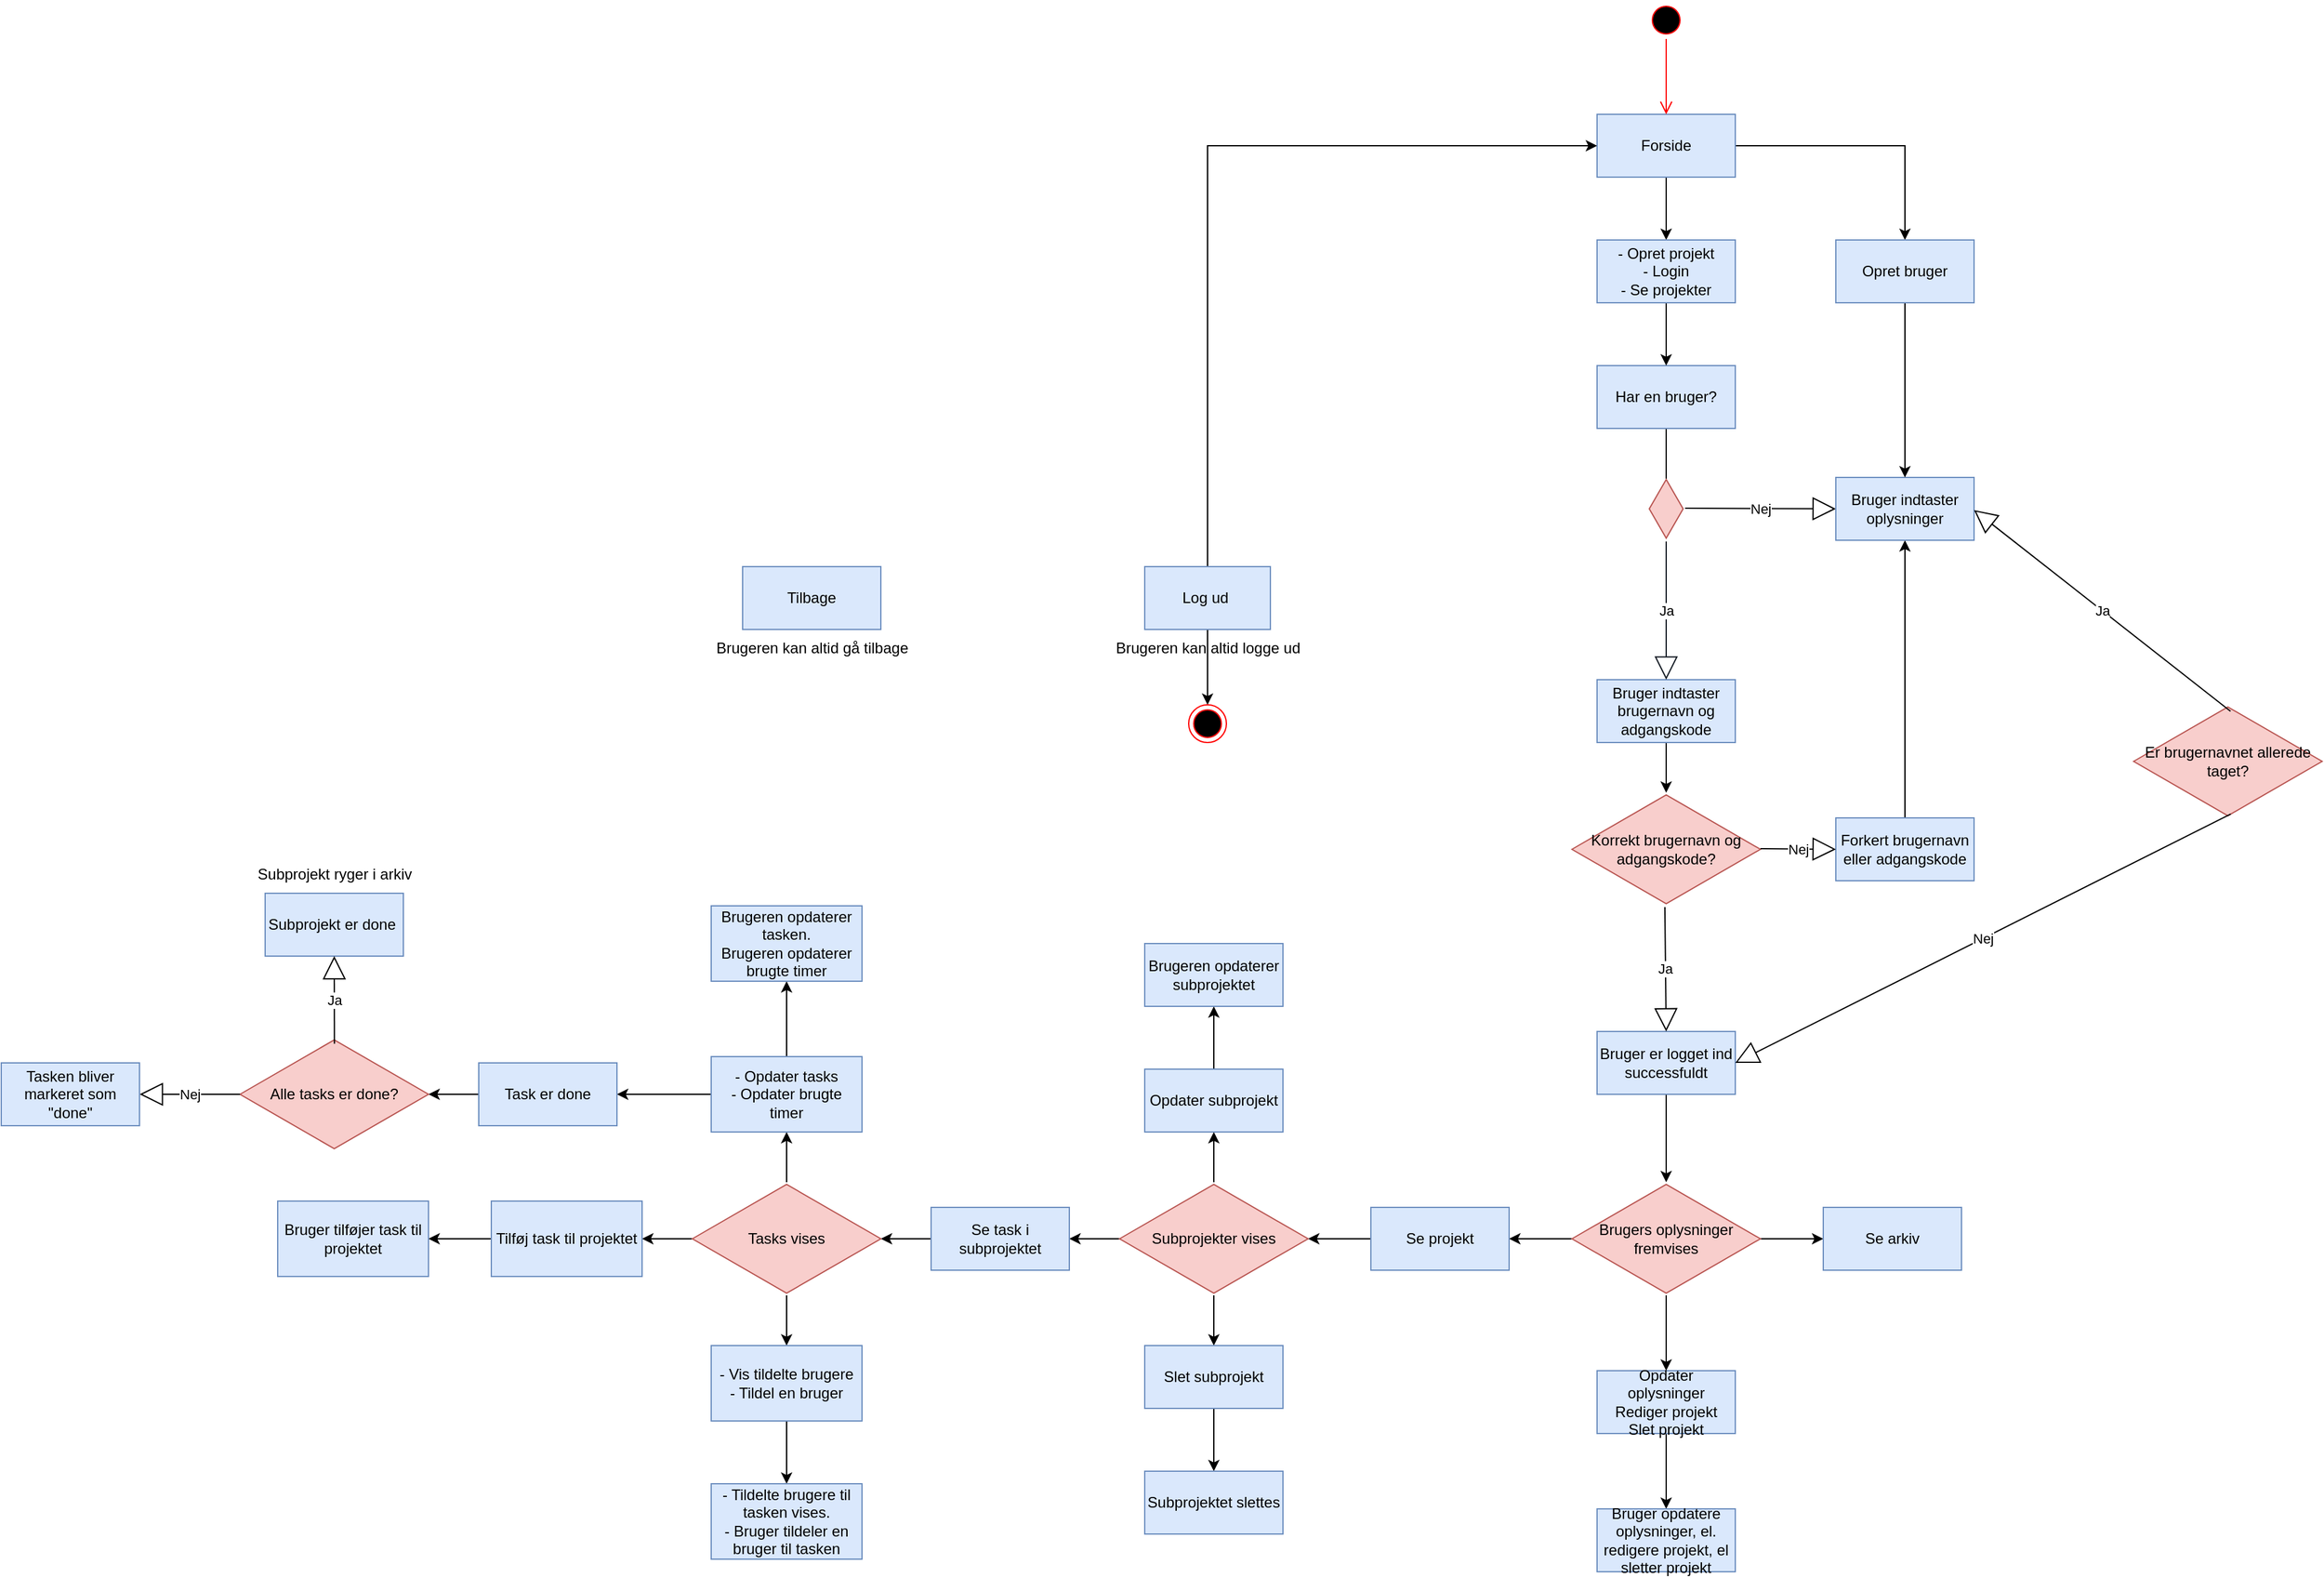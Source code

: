<mxfile version="24.4.6" type="github">
  <diagram name="Page-1" id="BIBi98vKyc31B9fN39kg">
    <mxGraphModel dx="2776" dy="1922" grid="1" gridSize="10" guides="1" tooltips="1" connect="1" arrows="1" fold="1" page="1" pageScale="1" pageWidth="827" pageHeight="1169" math="0" shadow="0">
      <root>
        <mxCell id="0" />
        <mxCell id="1" parent="0" />
        <mxCell id="HaPU3EN4g4eDBjvCJEjl-16" style="edgeStyle=orthogonalEdgeStyle;rounded=0;orthogonalLoop=1;jettySize=auto;html=1;exitX=0.5;exitY=1;exitDx=0;exitDy=0;endArrow=none;endFill=0;" edge="1" parent="1" source="HaPU3EN4g4eDBjvCJEjl-1">
          <mxGeometry relative="1" as="geometry">
            <mxPoint x="305" y="40" as="targetPoint" />
          </mxGeometry>
        </mxCell>
        <mxCell id="HaPU3EN4g4eDBjvCJEjl-1" value="Har en bruger?" style="html=1;whiteSpace=wrap;fillColor=#dae8fc;strokeColor=#6c8ebf;" vertex="1" parent="1">
          <mxGeometry x="250" y="-50" width="110" height="50" as="geometry" />
        </mxCell>
        <mxCell id="HaPU3EN4g4eDBjvCJEjl-18" value="" style="edgeStyle=orthogonalEdgeStyle;rounded=0;orthogonalLoop=1;jettySize=auto;html=1;" edge="1" parent="1" source="HaPU3EN4g4eDBjvCJEjl-6" target="HaPU3EN4g4eDBjvCJEjl-17">
          <mxGeometry relative="1" as="geometry" />
        </mxCell>
        <mxCell id="HaPU3EN4g4eDBjvCJEjl-6" value="Bruger indtaster brugernavn og adgangskode" style="html=1;whiteSpace=wrap;fillColor=#dae8fc;strokeColor=#6c8ebf;" vertex="1" parent="1">
          <mxGeometry x="250" y="200" width="110" height="50" as="geometry" />
        </mxCell>
        <mxCell id="HaPU3EN4g4eDBjvCJEjl-22" style="edgeStyle=orthogonalEdgeStyle;rounded=0;orthogonalLoop=1;jettySize=auto;html=1;exitX=0.5;exitY=0;exitDx=0;exitDy=0;entryX=0.5;entryY=1;entryDx=0;entryDy=0;" edge="1" parent="1" source="HaPU3EN4g4eDBjvCJEjl-8" target="HaPU3EN4g4eDBjvCJEjl-12">
          <mxGeometry relative="1" as="geometry" />
        </mxCell>
        <mxCell id="HaPU3EN4g4eDBjvCJEjl-8" value="Forkert brugernavn eller adgangskode" style="html=1;whiteSpace=wrap;fillColor=#dae8fc;strokeColor=#6c8ebf;" vertex="1" parent="1">
          <mxGeometry x="440" y="310" width="110" height="50" as="geometry" />
        </mxCell>
        <mxCell id="HaPU3EN4g4eDBjvCJEjl-11" value="Nej" style="endArrow=block;endSize=16;endFill=0;html=1;rounded=0;entryX=0;entryY=0.5;entryDx=0;entryDy=0;" edge="1" parent="1" target="HaPU3EN4g4eDBjvCJEjl-12">
          <mxGeometry width="160" relative="1" as="geometry">
            <mxPoint x="320" y="63.5" as="sourcePoint" />
            <mxPoint x="430" y="64" as="targetPoint" />
          </mxGeometry>
        </mxCell>
        <mxCell id="HaPU3EN4g4eDBjvCJEjl-12" value="Bruger indtaster oplysninger" style="html=1;whiteSpace=wrap;fillColor=#dae8fc;strokeColor=#6c8ebf;" vertex="1" parent="1">
          <mxGeometry x="440" y="39" width="110" height="50" as="geometry" />
        </mxCell>
        <mxCell id="HaPU3EN4g4eDBjvCJEjl-13" value="Ja" style="endArrow=block;endSize=16;endFill=0;html=1;rounded=0;entryX=0.5;entryY=0;entryDx=0;entryDy=0;fillColor=#dae8fc;strokeColor=#141B24;" edge="1" parent="1" target="HaPU3EN4g4eDBjvCJEjl-6">
          <mxGeometry width="160" relative="1" as="geometry">
            <mxPoint x="305" y="90" as="sourcePoint" />
            <mxPoint x="304.5" y="181" as="targetPoint" />
          </mxGeometry>
        </mxCell>
        <mxCell id="HaPU3EN4g4eDBjvCJEjl-14" value="" style="html=1;whiteSpace=wrap;aspect=fixed;shape=isoRectangle;rotation=90;fillColor=#f8cecc;strokeColor=#b85450;" vertex="1" parent="1">
          <mxGeometry x="281.67" y="50" width="46.67" height="28" as="geometry" />
        </mxCell>
        <mxCell id="HaPU3EN4g4eDBjvCJEjl-17" value="Korrekt brugernavn og adgangskode?" style="html=1;whiteSpace=wrap;aspect=fixed;shape=isoRectangle;fillColor=#f8cecc;strokeColor=#b85450;" vertex="1" parent="1">
          <mxGeometry x="230" y="290" width="150" height="90" as="geometry" />
        </mxCell>
        <mxCell id="HaPU3EN4g4eDBjvCJEjl-20" value="Nej" style="endArrow=block;endSize=16;endFill=0;html=1;rounded=0;entryX=0;entryY=0.5;entryDx=0;entryDy=0;" edge="1" parent="1" target="HaPU3EN4g4eDBjvCJEjl-8">
          <mxGeometry width="160" relative="1" as="geometry">
            <mxPoint x="380" y="334.5" as="sourcePoint" />
            <mxPoint x="450" y="335" as="targetPoint" />
          </mxGeometry>
        </mxCell>
        <mxCell id="HaPU3EN4g4eDBjvCJEjl-26" value="" style="edgeStyle=orthogonalEdgeStyle;rounded=0;orthogonalLoop=1;jettySize=auto;html=1;" edge="1" parent="1" source="HaPU3EN4g4eDBjvCJEjl-23">
          <mxGeometry relative="1" as="geometry">
            <mxPoint x="305" y="600" as="targetPoint" />
          </mxGeometry>
        </mxCell>
        <mxCell id="HaPU3EN4g4eDBjvCJEjl-23" value="Bruger er logget ind successfuldt" style="html=1;whiteSpace=wrap;fillColor=#dae8fc;strokeColor=#6c8ebf;" vertex="1" parent="1">
          <mxGeometry x="250" y="480" width="110" height="50" as="geometry" />
        </mxCell>
        <mxCell id="HaPU3EN4g4eDBjvCJEjl-24" value="Ja" style="endArrow=block;endSize=16;endFill=0;html=1;rounded=0;exitX=0.493;exitY=1.011;exitDx=0;exitDy=0;exitPerimeter=0;entryX=0.5;entryY=0;entryDx=0;entryDy=0;" edge="1" parent="1" source="HaPU3EN4g4eDBjvCJEjl-17" target="HaPU3EN4g4eDBjvCJEjl-23">
          <mxGeometry width="160" relative="1" as="geometry">
            <mxPoint x="300" y="520" as="sourcePoint" />
            <mxPoint x="370" y="460" as="targetPoint" />
          </mxGeometry>
        </mxCell>
        <mxCell id="HaPU3EN4g4eDBjvCJEjl-31" value="" style="edgeStyle=orthogonalEdgeStyle;rounded=0;orthogonalLoop=1;jettySize=auto;html=1;" edge="1" parent="1" source="HaPU3EN4g4eDBjvCJEjl-29" target="HaPU3EN4g4eDBjvCJEjl-30">
          <mxGeometry relative="1" as="geometry" />
        </mxCell>
        <mxCell id="HaPU3EN4g4eDBjvCJEjl-35" style="edgeStyle=orthogonalEdgeStyle;rounded=0;orthogonalLoop=1;jettySize=auto;html=1;exitX=1;exitY=0.5;exitDx=0;exitDy=0;entryX=0.5;entryY=0;entryDx=0;entryDy=0;" edge="1" parent="1" source="HaPU3EN4g4eDBjvCJEjl-29" target="HaPU3EN4g4eDBjvCJEjl-34">
          <mxGeometry relative="1" as="geometry" />
        </mxCell>
        <mxCell id="HaPU3EN4g4eDBjvCJEjl-29" value="Forside" style="html=1;whiteSpace=wrap;fillColor=#dae8fc;strokeColor=#6c8ebf;" vertex="1" parent="1">
          <mxGeometry x="250" y="-250" width="110" height="50" as="geometry" />
        </mxCell>
        <mxCell id="HaPU3EN4g4eDBjvCJEjl-32" value="" style="edgeStyle=orthogonalEdgeStyle;rounded=0;orthogonalLoop=1;jettySize=auto;html=1;" edge="1" parent="1" source="HaPU3EN4g4eDBjvCJEjl-30" target="HaPU3EN4g4eDBjvCJEjl-1">
          <mxGeometry relative="1" as="geometry" />
        </mxCell>
        <mxCell id="HaPU3EN4g4eDBjvCJEjl-30" value="- Opret projekt&lt;div&gt;- Login&lt;/div&gt;&lt;div&gt;- Se projekter&lt;/div&gt;" style="html=1;whiteSpace=wrap;fillColor=#dae8fc;strokeColor=#6c8ebf;" vertex="1" parent="1">
          <mxGeometry x="250" y="-150" width="110" height="50" as="geometry" />
        </mxCell>
        <mxCell id="HaPU3EN4g4eDBjvCJEjl-36" style="edgeStyle=orthogonalEdgeStyle;rounded=0;orthogonalLoop=1;jettySize=auto;html=1;exitX=0.5;exitY=1;exitDx=0;exitDy=0;" edge="1" parent="1" source="HaPU3EN4g4eDBjvCJEjl-34" target="HaPU3EN4g4eDBjvCJEjl-12">
          <mxGeometry relative="1" as="geometry" />
        </mxCell>
        <mxCell id="HaPU3EN4g4eDBjvCJEjl-34" value="Opret bruger" style="html=1;whiteSpace=wrap;fillColor=#dae8fc;strokeColor=#6c8ebf;" vertex="1" parent="1">
          <mxGeometry x="440" y="-150" width="110" height="50" as="geometry" />
        </mxCell>
        <mxCell id="HaPU3EN4g4eDBjvCJEjl-40" value="" style="edgeStyle=orthogonalEdgeStyle;rounded=0;orthogonalLoop=1;jettySize=auto;html=1;" edge="1" parent="1" source="HaPU3EN4g4eDBjvCJEjl-37" target="HaPU3EN4g4eDBjvCJEjl-38">
          <mxGeometry relative="1" as="geometry" />
        </mxCell>
        <mxCell id="HaPU3EN4g4eDBjvCJEjl-44" value="" style="edgeStyle=orthogonalEdgeStyle;rounded=0;orthogonalLoop=1;jettySize=auto;html=1;" edge="1" parent="1" source="HaPU3EN4g4eDBjvCJEjl-37" target="HaPU3EN4g4eDBjvCJEjl-42">
          <mxGeometry relative="1" as="geometry" />
        </mxCell>
        <mxCell id="HaPU3EN4g4eDBjvCJEjl-45" value="" style="edgeStyle=orthogonalEdgeStyle;rounded=0;orthogonalLoop=1;jettySize=auto;html=1;" edge="1" parent="1" source="HaPU3EN4g4eDBjvCJEjl-37" target="HaPU3EN4g4eDBjvCJEjl-43">
          <mxGeometry relative="1" as="geometry" />
        </mxCell>
        <mxCell id="HaPU3EN4g4eDBjvCJEjl-37" value="Brugers oplysninger fremvises" style="html=1;whiteSpace=wrap;aspect=fixed;shape=isoRectangle;fillColor=#f8cecc;strokeColor=#b85450;" vertex="1" parent="1">
          <mxGeometry x="230" y="600" width="150" height="90" as="geometry" />
        </mxCell>
        <mxCell id="HaPU3EN4g4eDBjvCJEjl-41" value="" style="edgeStyle=orthogonalEdgeStyle;rounded=0;orthogonalLoop=1;jettySize=auto;html=1;" edge="1" parent="1" source="HaPU3EN4g4eDBjvCJEjl-38">
          <mxGeometry relative="1" as="geometry">
            <mxPoint x="20" y="645" as="targetPoint" />
          </mxGeometry>
        </mxCell>
        <mxCell id="HaPU3EN4g4eDBjvCJEjl-38" value="Se projekt" style="html=1;whiteSpace=wrap;fillColor=#dae8fc;strokeColor=#6c8ebf;" vertex="1" parent="1">
          <mxGeometry x="70" y="620" width="110" height="50" as="geometry" />
        </mxCell>
        <mxCell id="HaPU3EN4g4eDBjvCJEjl-47" value="" style="edgeStyle=orthogonalEdgeStyle;rounded=0;orthogonalLoop=1;jettySize=auto;html=1;" edge="1" parent="1" source="HaPU3EN4g4eDBjvCJEjl-42" target="HaPU3EN4g4eDBjvCJEjl-46">
          <mxGeometry relative="1" as="geometry" />
        </mxCell>
        <mxCell id="HaPU3EN4g4eDBjvCJEjl-42" value="&lt;div&gt;Opdater oplysninger&lt;/div&gt;&lt;div&gt;Rediger projekt&lt;/div&gt;&lt;div&gt;Slet projekt&lt;/div&gt;" style="html=1;whiteSpace=wrap;fillColor=#dae8fc;strokeColor=#6c8ebf;" vertex="1" parent="1">
          <mxGeometry x="250" y="750" width="110" height="50" as="geometry" />
        </mxCell>
        <mxCell id="HaPU3EN4g4eDBjvCJEjl-43" value="Se arkiv" style="html=1;whiteSpace=wrap;fillColor=#dae8fc;strokeColor=#6c8ebf;" vertex="1" parent="1">
          <mxGeometry x="430" y="620" width="110" height="50" as="geometry" />
        </mxCell>
        <mxCell id="HaPU3EN4g4eDBjvCJEjl-46" value="Bruger opdatere oplysninger, el. redigere projekt, el sletter projekt" style="html=1;whiteSpace=wrap;fillColor=#dae8fc;strokeColor=#6c8ebf;" vertex="1" parent="1">
          <mxGeometry x="250" y="860" width="110" height="50" as="geometry" />
        </mxCell>
        <mxCell id="HaPU3EN4g4eDBjvCJEjl-52" value="" style="edgeStyle=orthogonalEdgeStyle;rounded=0;orthogonalLoop=1;jettySize=auto;html=1;" edge="1" parent="1" source="HaPU3EN4g4eDBjvCJEjl-48" target="HaPU3EN4g4eDBjvCJEjl-49">
          <mxGeometry relative="1" as="geometry" />
        </mxCell>
        <mxCell id="HaPU3EN4g4eDBjvCJEjl-53" value="" style="edgeStyle=orthogonalEdgeStyle;rounded=0;orthogonalLoop=1;jettySize=auto;html=1;" edge="1" parent="1" source="HaPU3EN4g4eDBjvCJEjl-48" target="HaPU3EN4g4eDBjvCJEjl-51">
          <mxGeometry relative="1" as="geometry" />
        </mxCell>
        <mxCell id="HaPU3EN4g4eDBjvCJEjl-54" value="" style="edgeStyle=orthogonalEdgeStyle;rounded=0;orthogonalLoop=1;jettySize=auto;html=1;" edge="1" parent="1" source="HaPU3EN4g4eDBjvCJEjl-48" target="HaPU3EN4g4eDBjvCJEjl-50">
          <mxGeometry relative="1" as="geometry" />
        </mxCell>
        <mxCell id="HaPU3EN4g4eDBjvCJEjl-48" value="Subprojekter vises" style="html=1;whiteSpace=wrap;aspect=fixed;shape=isoRectangle;fillColor=#f8cecc;strokeColor=#b85450;" vertex="1" parent="1">
          <mxGeometry x="-130" y="600" width="150" height="90" as="geometry" />
        </mxCell>
        <mxCell id="HaPU3EN4g4eDBjvCJEjl-58" value="" style="edgeStyle=orthogonalEdgeStyle;rounded=0;orthogonalLoop=1;jettySize=auto;html=1;" edge="1" parent="1" source="HaPU3EN4g4eDBjvCJEjl-49" target="HaPU3EN4g4eDBjvCJEjl-57">
          <mxGeometry relative="1" as="geometry" />
        </mxCell>
        <mxCell id="HaPU3EN4g4eDBjvCJEjl-49" value="Opdater subprojekt" style="html=1;whiteSpace=wrap;fillColor=#dae8fc;strokeColor=#6c8ebf;" vertex="1" parent="1">
          <mxGeometry x="-110" y="510" width="110" height="50" as="geometry" />
        </mxCell>
        <mxCell id="HaPU3EN4g4eDBjvCJEjl-56" value="" style="edgeStyle=orthogonalEdgeStyle;rounded=0;orthogonalLoop=1;jettySize=auto;html=1;" edge="1" parent="1" source="HaPU3EN4g4eDBjvCJEjl-50" target="HaPU3EN4g4eDBjvCJEjl-55">
          <mxGeometry relative="1" as="geometry" />
        </mxCell>
        <mxCell id="HaPU3EN4g4eDBjvCJEjl-50" value="Slet subprojekt" style="html=1;whiteSpace=wrap;fillColor=#dae8fc;strokeColor=#6c8ebf;" vertex="1" parent="1">
          <mxGeometry x="-110" y="730" width="110" height="50" as="geometry" />
        </mxCell>
        <mxCell id="HaPU3EN4g4eDBjvCJEjl-63" value="" style="edgeStyle=orthogonalEdgeStyle;rounded=0;orthogonalLoop=1;jettySize=auto;html=1;" edge="1" parent="1" source="HaPU3EN4g4eDBjvCJEjl-51" target="HaPU3EN4g4eDBjvCJEjl-62">
          <mxGeometry relative="1" as="geometry" />
        </mxCell>
        <mxCell id="HaPU3EN4g4eDBjvCJEjl-51" value="Se task i subprojektet" style="html=1;whiteSpace=wrap;fillColor=#dae8fc;strokeColor=#6c8ebf;" vertex="1" parent="1">
          <mxGeometry x="-280" y="620" width="110" height="50" as="geometry" />
        </mxCell>
        <mxCell id="HaPU3EN4g4eDBjvCJEjl-55" value="Subprojektet slettes" style="html=1;whiteSpace=wrap;fillColor=#dae8fc;strokeColor=#6c8ebf;" vertex="1" parent="1">
          <mxGeometry x="-110" y="830" width="110" height="50" as="geometry" />
        </mxCell>
        <mxCell id="HaPU3EN4g4eDBjvCJEjl-57" value="Brugeren opdaterer subprojektet" style="html=1;whiteSpace=wrap;fillColor=#dae8fc;strokeColor=#6c8ebf;" vertex="1" parent="1">
          <mxGeometry x="-110" y="410" width="110" height="50" as="geometry" />
        </mxCell>
        <mxCell id="HaPU3EN4g4eDBjvCJEjl-67" value="" style="edgeStyle=orthogonalEdgeStyle;rounded=0;orthogonalLoop=1;jettySize=auto;html=1;" edge="1" parent="1" source="HaPU3EN4g4eDBjvCJEjl-62" target="HaPU3EN4g4eDBjvCJEjl-64">
          <mxGeometry relative="1" as="geometry" />
        </mxCell>
        <mxCell id="HaPU3EN4g4eDBjvCJEjl-68" value="" style="edgeStyle=orthogonalEdgeStyle;rounded=0;orthogonalLoop=1;jettySize=auto;html=1;" edge="1" parent="1" source="HaPU3EN4g4eDBjvCJEjl-62" target="HaPU3EN4g4eDBjvCJEjl-65">
          <mxGeometry relative="1" as="geometry" />
        </mxCell>
        <mxCell id="HaPU3EN4g4eDBjvCJEjl-69" value="" style="edgeStyle=orthogonalEdgeStyle;rounded=0;orthogonalLoop=1;jettySize=auto;html=1;" edge="1" parent="1" source="HaPU3EN4g4eDBjvCJEjl-62" target="HaPU3EN4g4eDBjvCJEjl-66">
          <mxGeometry relative="1" as="geometry" />
        </mxCell>
        <mxCell id="HaPU3EN4g4eDBjvCJEjl-62" value="Tasks vises" style="html=1;whiteSpace=wrap;aspect=fixed;shape=isoRectangle;fillColor=#f8cecc;strokeColor=#b85450;" vertex="1" parent="1">
          <mxGeometry x="-470" y="600" width="150" height="90" as="geometry" />
        </mxCell>
        <mxCell id="HaPU3EN4g4eDBjvCJEjl-71" value="" style="edgeStyle=orthogonalEdgeStyle;rounded=0;orthogonalLoop=1;jettySize=auto;html=1;" edge="1" parent="1" source="HaPU3EN4g4eDBjvCJEjl-64" target="HaPU3EN4g4eDBjvCJEjl-70">
          <mxGeometry relative="1" as="geometry" />
        </mxCell>
        <mxCell id="HaPU3EN4g4eDBjvCJEjl-108" value="" style="edgeStyle=orthogonalEdgeStyle;rounded=0;orthogonalLoop=1;jettySize=auto;html=1;" edge="1" parent="1" source="HaPU3EN4g4eDBjvCJEjl-64" target="HaPU3EN4g4eDBjvCJEjl-107">
          <mxGeometry relative="1" as="geometry" />
        </mxCell>
        <mxCell id="HaPU3EN4g4eDBjvCJEjl-64" value="- Opdater tasks&lt;div&gt;- Opdater brugte timer&lt;/div&gt;" style="rounded=0;whiteSpace=wrap;html=1;fillColor=#dae8fc;strokeColor=#6c8ebf;" vertex="1" parent="1">
          <mxGeometry x="-455" y="500" width="120" height="60" as="geometry" />
        </mxCell>
        <mxCell id="HaPU3EN4g4eDBjvCJEjl-75" value="" style="edgeStyle=orthogonalEdgeStyle;rounded=0;orthogonalLoop=1;jettySize=auto;html=1;" edge="1" parent="1" source="HaPU3EN4g4eDBjvCJEjl-65" target="HaPU3EN4g4eDBjvCJEjl-74">
          <mxGeometry relative="1" as="geometry" />
        </mxCell>
        <mxCell id="HaPU3EN4g4eDBjvCJEjl-65" value="Tilføj task til projektet" style="rounded=0;whiteSpace=wrap;html=1;fillColor=#dae8fc;strokeColor=#6c8ebf;" vertex="1" parent="1">
          <mxGeometry x="-630" y="615" width="120" height="60" as="geometry" />
        </mxCell>
        <mxCell id="HaPU3EN4g4eDBjvCJEjl-73" value="" style="edgeStyle=orthogonalEdgeStyle;rounded=0;orthogonalLoop=1;jettySize=auto;html=1;" edge="1" parent="1" source="HaPU3EN4g4eDBjvCJEjl-66" target="HaPU3EN4g4eDBjvCJEjl-72">
          <mxGeometry relative="1" as="geometry" />
        </mxCell>
        <mxCell id="HaPU3EN4g4eDBjvCJEjl-66" value="- Vis tildelte brugere&lt;div&gt;- Tildel en bruger&lt;/div&gt;" style="rounded=0;whiteSpace=wrap;html=1;fillColor=#dae8fc;strokeColor=#6c8ebf;" vertex="1" parent="1">
          <mxGeometry x="-455" y="730" width="120" height="60" as="geometry" />
        </mxCell>
        <mxCell id="HaPU3EN4g4eDBjvCJEjl-70" value="Brugeren opdaterer tasken.&lt;div&gt;Brugeren opdaterer brugte timer&lt;/div&gt;" style="rounded=0;whiteSpace=wrap;html=1;fillColor=#dae8fc;strokeColor=#6c8ebf;" vertex="1" parent="1">
          <mxGeometry x="-455" y="380" width="120" height="60" as="geometry" />
        </mxCell>
        <mxCell id="HaPU3EN4g4eDBjvCJEjl-72" value="- Tildelte brugere til tasken vises.&lt;div&gt;- Bruger tildeler en bruger til tasken&lt;/div&gt;" style="rounded=0;whiteSpace=wrap;html=1;fillColor=#dae8fc;strokeColor=#6c8ebf;" vertex="1" parent="1">
          <mxGeometry x="-455" y="840" width="120" height="60" as="geometry" />
        </mxCell>
        <mxCell id="HaPU3EN4g4eDBjvCJEjl-74" value="Bruger tilføjer task til projektet" style="rounded=0;whiteSpace=wrap;html=1;fillColor=#dae8fc;strokeColor=#6c8ebf;" vertex="1" parent="1">
          <mxGeometry x="-800" y="615" width="120" height="60" as="geometry" />
        </mxCell>
        <mxCell id="HaPU3EN4g4eDBjvCJEjl-80" value="" style="ellipse;html=1;shape=startState;fillColor=#000000;strokeColor=#ff0000;" vertex="1" parent="1">
          <mxGeometry x="290" y="-340" width="30" height="30" as="geometry" />
        </mxCell>
        <mxCell id="HaPU3EN4g4eDBjvCJEjl-81" value="" style="edgeStyle=orthogonalEdgeStyle;html=1;verticalAlign=bottom;endArrow=open;endSize=8;strokeColor=#ff0000;rounded=0;" edge="1" source="HaPU3EN4g4eDBjvCJEjl-80" parent="1">
          <mxGeometry relative="1" as="geometry">
            <mxPoint x="305" y="-250" as="targetPoint" />
          </mxGeometry>
        </mxCell>
        <mxCell id="HaPU3EN4g4eDBjvCJEjl-102" style="edgeStyle=orthogonalEdgeStyle;rounded=0;orthogonalLoop=1;jettySize=auto;html=1;exitX=1;exitY=0;exitDx=0;exitDy=0;entryX=0;entryY=0.5;entryDx=0;entryDy=0;" edge="1" parent="1" source="HaPU3EN4g4eDBjvCJEjl-82" target="HaPU3EN4g4eDBjvCJEjl-29">
          <mxGeometry relative="1" as="geometry">
            <Array as="points">
              <mxPoint x="-60" y="110" />
              <mxPoint x="-60" y="-225" />
            </Array>
          </mxGeometry>
        </mxCell>
        <mxCell id="HaPU3EN4g4eDBjvCJEjl-104" style="edgeStyle=orthogonalEdgeStyle;rounded=0;orthogonalLoop=1;jettySize=auto;html=1;exitX=0.5;exitY=1;exitDx=0;exitDy=0;entryX=0.5;entryY=0;entryDx=0;entryDy=0;" edge="1" parent="1" source="HaPU3EN4g4eDBjvCJEjl-82" target="HaPU3EN4g4eDBjvCJEjl-103">
          <mxGeometry relative="1" as="geometry" />
        </mxCell>
        <mxCell id="HaPU3EN4g4eDBjvCJEjl-82" value="Log ud&amp;nbsp;" style="html=1;whiteSpace=wrap;fillColor=#dae8fc;strokeColor=#6c8ebf;" vertex="1" parent="1">
          <mxGeometry x="-110" y="110" width="100" height="50" as="geometry" />
        </mxCell>
        <mxCell id="HaPU3EN4g4eDBjvCJEjl-95" value="Er brugernavnet allerede taget?" style="html=1;whiteSpace=wrap;aspect=fixed;shape=isoRectangle;fillColor=#f8cecc;strokeColor=#b85450;" vertex="1" parent="1">
          <mxGeometry x="677" y="220" width="150" height="90" as="geometry" />
        </mxCell>
        <mxCell id="HaPU3EN4g4eDBjvCJEjl-96" value="Ja" style="endArrow=block;endSize=16;endFill=0;html=1;rounded=0;entryX=1;entryY=0.5;entryDx=0;entryDy=0;exitX=0.514;exitY=0.057;exitDx=0;exitDy=0;exitPerimeter=0;" edge="1" parent="1" source="HaPU3EN4g4eDBjvCJEjl-95">
          <mxGeometry width="160" relative="1" as="geometry">
            <mxPoint x="752" y="410" as="sourcePoint" />
            <mxPoint x="550" y="65.0" as="targetPoint" />
          </mxGeometry>
        </mxCell>
        <mxCell id="HaPU3EN4g4eDBjvCJEjl-97" value="Nej" style="endArrow=block;endSize=16;endFill=0;html=1;rounded=0;entryX=1;entryY=0.5;entryDx=0;entryDy=0;exitX=0.515;exitY=0.966;exitDx=0;exitDy=0;exitPerimeter=0;" edge="1" parent="1" source="HaPU3EN4g4eDBjvCJEjl-95" target="HaPU3EN4g4eDBjvCJEjl-23">
          <mxGeometry width="160" relative="1" as="geometry">
            <mxPoint x="750" y="109" as="sourcePoint" />
            <mxPoint x="670" y="499" as="targetPoint" />
          </mxGeometry>
        </mxCell>
        <mxCell id="HaPU3EN4g4eDBjvCJEjl-100" value="Brugeren kan altid logge ud" style="text;html=1;align=center;verticalAlign=middle;resizable=0;points=[];autosize=1;strokeColor=none;fillColor=none;" vertex="1" parent="1">
          <mxGeometry x="-145" y="160" width="170" height="30" as="geometry" />
        </mxCell>
        <mxCell id="HaPU3EN4g4eDBjvCJEjl-103" value="" style="ellipse;html=1;shape=endState;fillColor=#000000;strokeColor=#ff0000;" vertex="1" parent="1">
          <mxGeometry x="-75" y="220" width="30" height="30" as="geometry" />
        </mxCell>
        <mxCell id="HaPU3EN4g4eDBjvCJEjl-105" value="Tilbage" style="html=1;whiteSpace=wrap;fillColor=#dae8fc;strokeColor=#6c8ebf;" vertex="1" parent="1">
          <mxGeometry x="-430" y="110" width="110" height="50" as="geometry" />
        </mxCell>
        <mxCell id="HaPU3EN4g4eDBjvCJEjl-106" value="Brugeren kan altid gå tilbage" style="text;html=1;align=center;verticalAlign=middle;resizable=0;points=[];autosize=1;strokeColor=none;fillColor=none;" vertex="1" parent="1">
          <mxGeometry x="-465" y="160" width="180" height="30" as="geometry" />
        </mxCell>
        <mxCell id="HaPU3EN4g4eDBjvCJEjl-114" value="" style="edgeStyle=orthogonalEdgeStyle;rounded=0;orthogonalLoop=1;jettySize=auto;html=1;" edge="1" parent="1" source="HaPU3EN4g4eDBjvCJEjl-107" target="HaPU3EN4g4eDBjvCJEjl-109">
          <mxGeometry relative="1" as="geometry" />
        </mxCell>
        <mxCell id="HaPU3EN4g4eDBjvCJEjl-107" value="Task er done" style="html=1;whiteSpace=wrap;fillColor=#dae8fc;strokeColor=#6c8ebf;" vertex="1" parent="1">
          <mxGeometry x="-640" y="505" width="110" height="50" as="geometry" />
        </mxCell>
        <mxCell id="HaPU3EN4g4eDBjvCJEjl-109" value="Alle tasks er done?" style="html=1;whiteSpace=wrap;aspect=fixed;shape=isoRectangle;fillColor=#f8cecc;strokeColor=#b85450;" vertex="1" parent="1">
          <mxGeometry x="-830" y="485" width="150" height="90" as="geometry" />
        </mxCell>
        <mxCell id="HaPU3EN4g4eDBjvCJEjl-111" value="Subprojekt er done&amp;nbsp;" style="html=1;whiteSpace=wrap;fillColor=#dae8fc;strokeColor=#6c8ebf;" vertex="1" parent="1">
          <mxGeometry x="-810" y="370" width="110" height="50" as="geometry" />
        </mxCell>
        <mxCell id="HaPU3EN4g4eDBjvCJEjl-115" value="Subprojekt ryger i arkiv" style="text;html=1;align=center;verticalAlign=middle;resizable=0;points=[];autosize=1;strokeColor=none;fillColor=none;" vertex="1" parent="1">
          <mxGeometry x="-830" y="340" width="150" height="30" as="geometry" />
        </mxCell>
        <mxCell id="HaPU3EN4g4eDBjvCJEjl-116" value="Ja" style="endArrow=block;endSize=16;endFill=0;html=1;rounded=0;entryX=0.5;entryY=1;entryDx=0;entryDy=0;exitX=0.501;exitY=0.053;exitDx=0;exitDy=0;exitPerimeter=0;" edge="1" parent="1" source="HaPU3EN4g4eDBjvCJEjl-109" target="HaPU3EN4g4eDBjvCJEjl-111">
          <mxGeometry width="160" relative="1" as="geometry">
            <mxPoint x="-760" y="485" as="sourcePoint" />
            <mxPoint x="-600" y="485" as="targetPoint" />
          </mxGeometry>
        </mxCell>
        <mxCell id="HaPU3EN4g4eDBjvCJEjl-117" value="Nej" style="endArrow=block;endSize=16;endFill=0;html=1;rounded=0;" edge="1" parent="1">
          <mxGeometry width="160" relative="1" as="geometry">
            <mxPoint x="-830" y="530" as="sourcePoint" />
            <mxPoint x="-909.85" y="530" as="targetPoint" />
          </mxGeometry>
        </mxCell>
        <mxCell id="HaPU3EN4g4eDBjvCJEjl-118" value="Tasken bliver markeret som &quot;done&quot;" style="html=1;whiteSpace=wrap;fillColor=#dae8fc;strokeColor=#6c8ebf;" vertex="1" parent="1">
          <mxGeometry x="-1020" y="505" width="110" height="50" as="geometry" />
        </mxCell>
      </root>
    </mxGraphModel>
  </diagram>
</mxfile>
